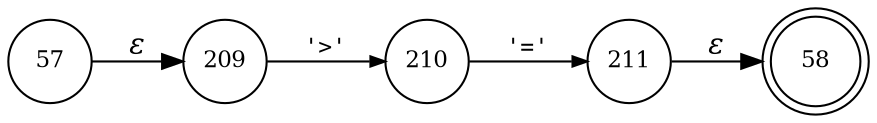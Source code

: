 digraph ATN {
rankdir=LR;
s58[fontsize=11, label="58", shape=doublecircle, fixedsize=true, width=.6];
s209[fontsize=11,label="209", shape=circle, fixedsize=true, width=.55, peripheries=1];
s210[fontsize=11,label="210", shape=circle, fixedsize=true, width=.55, peripheries=1];
s211[fontsize=11,label="211", shape=circle, fixedsize=true, width=.55, peripheries=1];
s57[fontsize=11,label="57", shape=circle, fixedsize=true, width=.55, peripheries=1];
s57 -> s209 [fontname="Times-Italic", label="&epsilon;"];
s209 -> s210 [fontsize=11, fontname="Courier", arrowsize=.7, label = "'>'", arrowhead = normal];
s210 -> s211 [fontsize=11, fontname="Courier", arrowsize=.7, label = "'='", arrowhead = normal];
s211 -> s58 [fontname="Times-Italic", label="&epsilon;"];
}